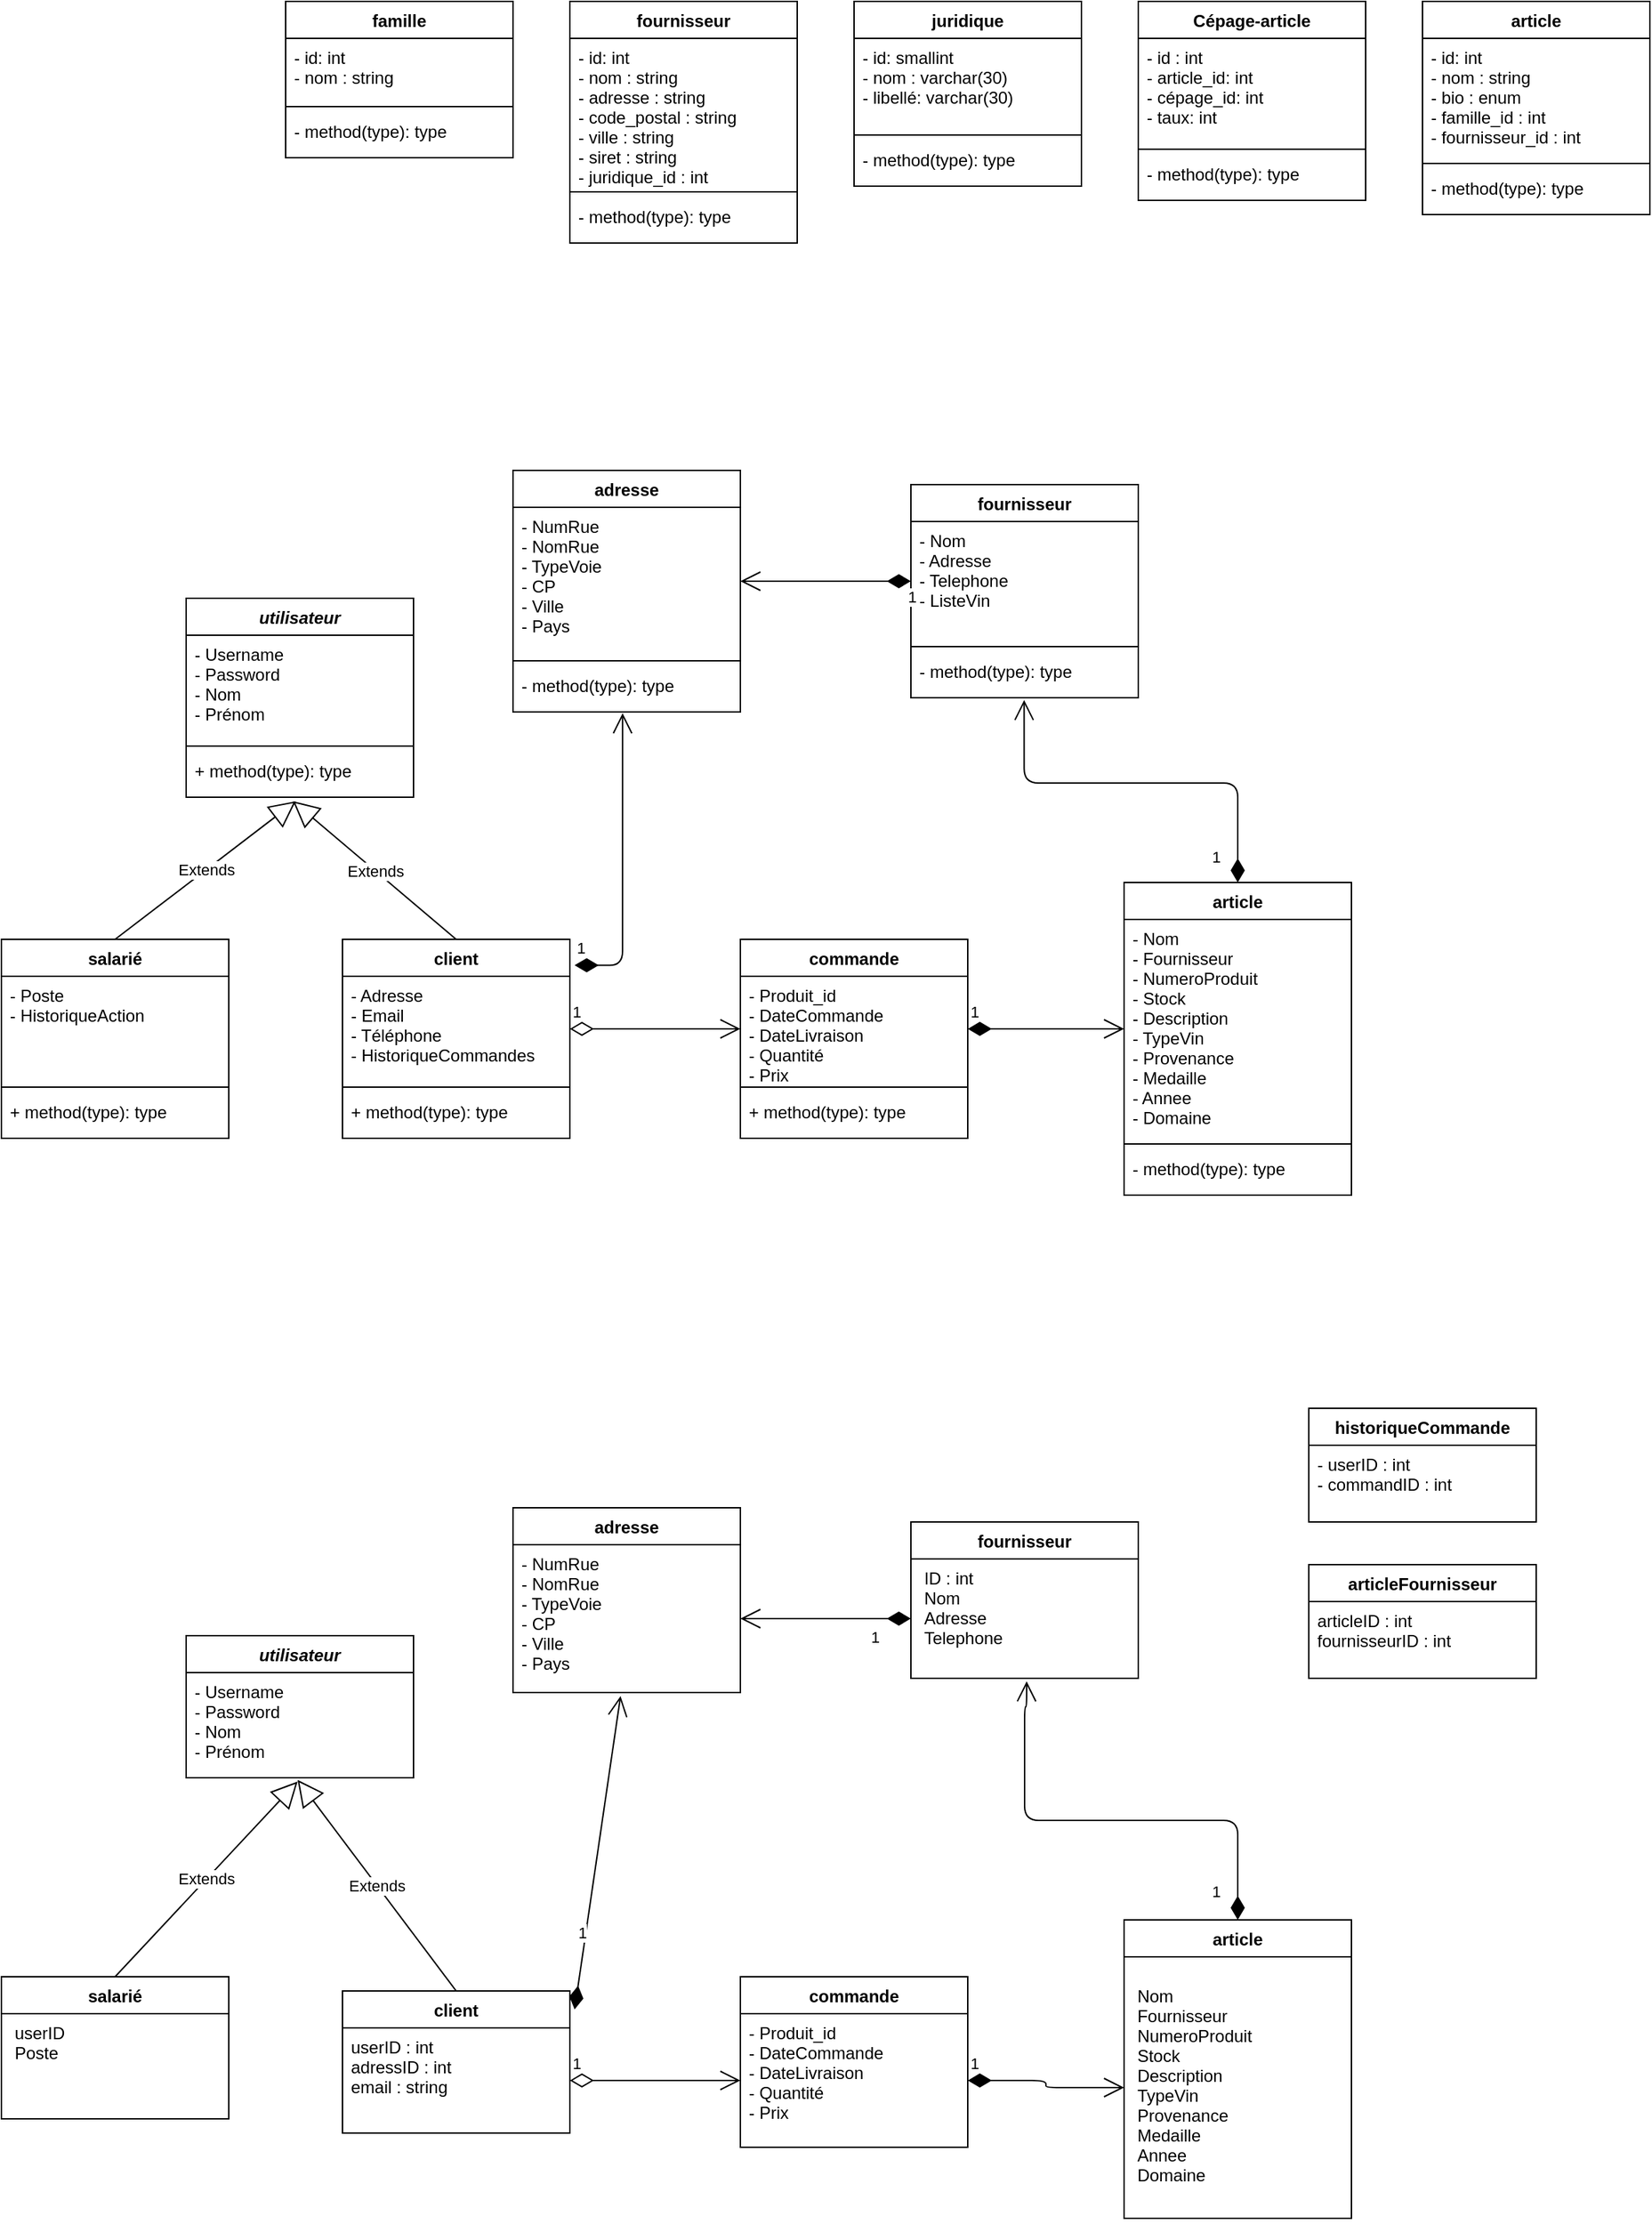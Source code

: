 <mxfile>
    <diagram id="0ltQiO_lhtTMt3m5DVCa" name="Page-1">
        <mxGraphModel dx="1420" dy="963" grid="1" gridSize="10" guides="1" tooltips="1" connect="1" arrows="1" fold="1" page="1" pageScale="1" pageWidth="850" pageHeight="1100" math="0" shadow="0">
            <root>
                <mxCell id="0"/>
                <mxCell id="1" parent="0"/>
                <mxCell id="23" value="article" style="swimlane;fontStyle=1;align=center;verticalAlign=top;childLayout=stackLayout;horizontal=1;startSize=26;horizontalStack=0;resizeParent=1;resizeParentMax=0;resizeLast=0;collapsible=1;marginBottom=0;" parent="1" vertex="1">
                    <mxGeometry x="1080" y="160" width="160" height="150" as="geometry">
                        <mxRectangle x="550" y="150" width="100" height="26" as="alternateBounds"/>
                    </mxGeometry>
                </mxCell>
                <mxCell id="24" value="- id: int&#10;- nom : string&#10;- bio : enum&#10;- famille_id : int&#10;- fournisseur_id : int" style="text;strokeColor=none;fillColor=none;align=left;verticalAlign=top;spacingLeft=4;spacingRight=4;overflow=hidden;rotatable=0;points=[[0,0.5],[1,0.5]];portConstraint=eastwest;" parent="23" vertex="1">
                    <mxGeometry y="26" width="160" height="84" as="geometry"/>
                </mxCell>
                <mxCell id="25" value="" style="line;strokeWidth=1;fillColor=none;align=left;verticalAlign=middle;spacingTop=-1;spacingLeft=3;spacingRight=3;rotatable=0;labelPosition=right;points=[];portConstraint=eastwest;" parent="23" vertex="1">
                    <mxGeometry y="110" width="160" height="8" as="geometry"/>
                </mxCell>
                <mxCell id="26" value="- method(type): type" style="text;strokeColor=none;fillColor=none;align=left;verticalAlign=top;spacingLeft=4;spacingRight=4;overflow=hidden;rotatable=0;points=[[0,0.5],[1,0.5]];portConstraint=eastwest;" parent="23" vertex="1">
                    <mxGeometry y="118" width="160" height="32" as="geometry"/>
                </mxCell>
                <mxCell id="27" value="famille" style="swimlane;fontStyle=1;align=center;verticalAlign=top;childLayout=stackLayout;horizontal=1;startSize=26;horizontalStack=0;resizeParent=1;resizeParentMax=0;resizeLast=0;collapsible=1;marginBottom=0;" parent="1" vertex="1">
                    <mxGeometry x="280" y="160" width="160" height="110" as="geometry">
                        <mxRectangle x="550" y="150" width="100" height="26" as="alternateBounds"/>
                    </mxGeometry>
                </mxCell>
                <mxCell id="28" value="- id: int&#10;- nom : string&#10;" style="text;strokeColor=none;fillColor=none;align=left;verticalAlign=top;spacingLeft=4;spacingRight=4;overflow=hidden;rotatable=0;points=[[0,0.5],[1,0.5]];portConstraint=eastwest;" parent="27" vertex="1">
                    <mxGeometry y="26" width="160" height="44" as="geometry"/>
                </mxCell>
                <mxCell id="29" value="" style="line;strokeWidth=1;fillColor=none;align=left;verticalAlign=middle;spacingTop=-1;spacingLeft=3;spacingRight=3;rotatable=0;labelPosition=right;points=[];portConstraint=eastwest;" parent="27" vertex="1">
                    <mxGeometry y="70" width="160" height="8" as="geometry"/>
                </mxCell>
                <mxCell id="30" value="- method(type): type" style="text;strokeColor=none;fillColor=none;align=left;verticalAlign=top;spacingLeft=4;spacingRight=4;overflow=hidden;rotatable=0;points=[[0,0.5],[1,0.5]];portConstraint=eastwest;" parent="27" vertex="1">
                    <mxGeometry y="78" width="160" height="32" as="geometry"/>
                </mxCell>
                <mxCell id="31" value="fournisseur" style="swimlane;fontStyle=1;align=center;verticalAlign=top;childLayout=stackLayout;horizontal=1;startSize=26;horizontalStack=0;resizeParent=1;resizeParentMax=0;resizeLast=0;collapsible=1;marginBottom=0;" parent="1" vertex="1">
                    <mxGeometry x="480" y="160" width="160" height="170" as="geometry">
                        <mxRectangle x="550" y="150" width="100" height="26" as="alternateBounds"/>
                    </mxGeometry>
                </mxCell>
                <mxCell id="32" value="- id: int&#10;- nom : string&#10;- adresse : string&#10;- code_postal : string&#10;- ville : string&#10;- siret : string&#10;- juridique_id : int" style="text;strokeColor=none;fillColor=none;align=left;verticalAlign=top;spacingLeft=4;spacingRight=4;overflow=hidden;rotatable=0;points=[[0,0.5],[1,0.5]];portConstraint=eastwest;" parent="31" vertex="1">
                    <mxGeometry y="26" width="160" height="104" as="geometry"/>
                </mxCell>
                <mxCell id="33" value="" style="line;strokeWidth=1;fillColor=none;align=left;verticalAlign=middle;spacingTop=-1;spacingLeft=3;spacingRight=3;rotatable=0;labelPosition=right;points=[];portConstraint=eastwest;" parent="31" vertex="1">
                    <mxGeometry y="130" width="160" height="8" as="geometry"/>
                </mxCell>
                <mxCell id="34" value="- method(type): type" style="text;strokeColor=none;fillColor=none;align=left;verticalAlign=top;spacingLeft=4;spacingRight=4;overflow=hidden;rotatable=0;points=[[0,0.5],[1,0.5]];portConstraint=eastwest;" parent="31" vertex="1">
                    <mxGeometry y="138" width="160" height="32" as="geometry"/>
                </mxCell>
                <mxCell id="35" value="juridique" style="swimlane;fontStyle=1;align=center;verticalAlign=top;childLayout=stackLayout;horizontal=1;startSize=26;horizontalStack=0;resizeParent=1;resizeParentMax=0;resizeLast=0;collapsible=1;marginBottom=0;" parent="1" vertex="1">
                    <mxGeometry x="680" y="160" width="160" height="130" as="geometry">
                        <mxRectangle x="550" y="150" width="100" height="26" as="alternateBounds"/>
                    </mxGeometry>
                </mxCell>
                <mxCell id="36" value="- id: smallint&#10;- nom : varchar(30)&#10;- libellé: varchar(30)" style="text;strokeColor=none;fillColor=none;align=left;verticalAlign=top;spacingLeft=4;spacingRight=4;overflow=hidden;rotatable=0;points=[[0,0.5],[1,0.5]];portConstraint=eastwest;" parent="35" vertex="1">
                    <mxGeometry y="26" width="160" height="64" as="geometry"/>
                </mxCell>
                <mxCell id="37" value="" style="line;strokeWidth=1;fillColor=none;align=left;verticalAlign=middle;spacingTop=-1;spacingLeft=3;spacingRight=3;rotatable=0;labelPosition=right;points=[];portConstraint=eastwest;" parent="35" vertex="1">
                    <mxGeometry y="90" width="160" height="8" as="geometry"/>
                </mxCell>
                <mxCell id="38" value="- method(type): type" style="text;strokeColor=none;fillColor=none;align=left;verticalAlign=top;spacingLeft=4;spacingRight=4;overflow=hidden;rotatable=0;points=[[0,0.5],[1,0.5]];portConstraint=eastwest;" parent="35" vertex="1">
                    <mxGeometry y="98" width="160" height="32" as="geometry"/>
                </mxCell>
                <mxCell id="79" value="Cépage-article" style="swimlane;fontStyle=1;align=center;verticalAlign=top;childLayout=stackLayout;horizontal=1;startSize=26;horizontalStack=0;resizeParent=1;resizeParentMax=0;resizeLast=0;collapsible=1;marginBottom=0;" parent="1" vertex="1">
                    <mxGeometry x="880" y="160" width="160" height="140" as="geometry">
                        <mxRectangle x="550" y="150" width="100" height="26" as="alternateBounds"/>
                    </mxGeometry>
                </mxCell>
                <mxCell id="80" value="- id : int&#10;- article_id: int&#10;- cépage_id: int&#10;- taux: int&#10;" style="text;strokeColor=none;fillColor=none;align=left;verticalAlign=top;spacingLeft=4;spacingRight=4;overflow=hidden;rotatable=0;points=[[0,0.5],[1,0.5]];portConstraint=eastwest;" parent="79" vertex="1">
                    <mxGeometry y="26" width="160" height="74" as="geometry"/>
                </mxCell>
                <mxCell id="81" value="" style="line;strokeWidth=1;fillColor=none;align=left;verticalAlign=middle;spacingTop=-1;spacingLeft=3;spacingRight=3;rotatable=0;labelPosition=right;points=[];portConstraint=eastwest;" parent="79" vertex="1">
                    <mxGeometry y="100" width="160" height="8" as="geometry"/>
                </mxCell>
                <mxCell id="82" value="- method(type): type" style="text;strokeColor=none;fillColor=none;align=left;verticalAlign=top;spacingLeft=4;spacingRight=4;overflow=hidden;rotatable=0;points=[[0,0.5],[1,0.5]];portConstraint=eastwest;" parent="79" vertex="1">
                    <mxGeometry y="108" width="160" height="32" as="geometry"/>
                </mxCell>
                <mxCell id="83" value="utilisateur" style="swimlane;fontStyle=3;align=center;verticalAlign=top;childLayout=stackLayout;horizontal=1;startSize=26;horizontalStack=0;resizeParent=1;resizeParentMax=0;resizeLast=0;collapsible=1;marginBottom=0;" parent="1" vertex="1">
                    <mxGeometry x="210" y="580" width="160" height="140" as="geometry">
                        <mxRectangle x="550" y="150" width="100" height="26" as="alternateBounds"/>
                    </mxGeometry>
                </mxCell>
                <mxCell id="84" value="- Username&#10;- Password&#10;- Nom&#10;- Prénom" style="text;strokeColor=none;fillColor=none;align=left;verticalAlign=top;spacingLeft=4;spacingRight=4;overflow=hidden;rotatable=0;points=[[0,0.5],[1,0.5]];portConstraint=eastwest;" parent="83" vertex="1">
                    <mxGeometry y="26" width="160" height="74" as="geometry"/>
                </mxCell>
                <mxCell id="85" value="" style="line;strokeWidth=1;fillColor=none;align=left;verticalAlign=middle;spacingTop=-1;spacingLeft=3;spacingRight=3;rotatable=0;labelPosition=right;points=[];portConstraint=eastwest;" parent="83" vertex="1">
                    <mxGeometry y="100" width="160" height="8" as="geometry"/>
                </mxCell>
                <mxCell id="86" value="+ method(type): type" style="text;strokeColor=none;fillColor=none;align=left;verticalAlign=top;spacingLeft=4;spacingRight=4;overflow=hidden;rotatable=0;points=[[0,0.5],[1,0.5]];portConstraint=eastwest;" parent="83" vertex="1">
                    <mxGeometry y="108" width="160" height="32" as="geometry"/>
                </mxCell>
                <mxCell id="87" value="salarié" style="swimlane;fontStyle=1;align=center;verticalAlign=top;childLayout=stackLayout;horizontal=1;startSize=26;horizontalStack=0;resizeParent=1;resizeParentMax=0;resizeLast=0;collapsible=1;marginBottom=0;" parent="1" vertex="1">
                    <mxGeometry x="80" y="820" width="160" height="140" as="geometry">
                        <mxRectangle x="550" y="150" width="100" height="26" as="alternateBounds"/>
                    </mxGeometry>
                </mxCell>
                <mxCell id="88" value="- Poste&#10;- HistoriqueAction" style="text;strokeColor=none;fillColor=none;align=left;verticalAlign=top;spacingLeft=4;spacingRight=4;overflow=hidden;rotatable=0;points=[[0,0.5],[1,0.5]];portConstraint=eastwest;" parent="87" vertex="1">
                    <mxGeometry y="26" width="160" height="74" as="geometry"/>
                </mxCell>
                <mxCell id="89" value="" style="line;strokeWidth=1;fillColor=none;align=left;verticalAlign=middle;spacingTop=-1;spacingLeft=3;spacingRight=3;rotatable=0;labelPosition=right;points=[];portConstraint=eastwest;" parent="87" vertex="1">
                    <mxGeometry y="100" width="160" height="8" as="geometry"/>
                </mxCell>
                <mxCell id="90" value="+ method(type): type" style="text;strokeColor=none;fillColor=none;align=left;verticalAlign=top;spacingLeft=4;spacingRight=4;overflow=hidden;rotatable=0;points=[[0,0.5],[1,0.5]];portConstraint=eastwest;" parent="87" vertex="1">
                    <mxGeometry y="108" width="160" height="32" as="geometry"/>
                </mxCell>
                <mxCell id="91" value="client" style="swimlane;fontStyle=1;align=center;verticalAlign=top;childLayout=stackLayout;horizontal=1;startSize=26;horizontalStack=0;resizeParent=1;resizeParentMax=0;resizeLast=0;collapsible=1;marginBottom=0;" parent="1" vertex="1">
                    <mxGeometry x="320" y="820" width="160" height="140" as="geometry">
                        <mxRectangle x="550" y="150" width="100" height="26" as="alternateBounds"/>
                    </mxGeometry>
                </mxCell>
                <mxCell id="92" value="- Adresse&#10;- Email&#10;- Téléphone&#10;- HistoriqueCommandes" style="text;strokeColor=none;fillColor=none;align=left;verticalAlign=top;spacingLeft=4;spacingRight=4;overflow=hidden;rotatable=0;points=[[0,0.5],[1,0.5]];portConstraint=eastwest;" parent="91" vertex="1">
                    <mxGeometry y="26" width="160" height="74" as="geometry"/>
                </mxCell>
                <mxCell id="93" value="" style="line;strokeWidth=1;fillColor=none;align=left;verticalAlign=middle;spacingTop=-1;spacingLeft=3;spacingRight=3;rotatable=0;labelPosition=right;points=[];portConstraint=eastwest;" parent="91" vertex="1">
                    <mxGeometry y="100" width="160" height="8" as="geometry"/>
                </mxCell>
                <mxCell id="94" value="+ method(type): type" style="text;strokeColor=none;fillColor=none;align=left;verticalAlign=top;spacingLeft=4;spacingRight=4;overflow=hidden;rotatable=0;points=[[0,0.5],[1,0.5]];portConstraint=eastwest;" parent="91" vertex="1">
                    <mxGeometry y="108" width="160" height="32" as="geometry"/>
                </mxCell>
                <mxCell id="95" value="commande" style="swimlane;fontStyle=1;align=center;verticalAlign=top;childLayout=stackLayout;horizontal=1;startSize=26;horizontalStack=0;resizeParent=1;resizeParentMax=0;resizeLast=0;collapsible=1;marginBottom=0;" parent="1" vertex="1">
                    <mxGeometry x="600" y="820" width="160" height="140" as="geometry">
                        <mxRectangle x="550" y="150" width="100" height="26" as="alternateBounds"/>
                    </mxGeometry>
                </mxCell>
                <mxCell id="96" value="- Produit_id&#10;- DateCommande&#10;- DateLivraison&#10;- Quantité&#10;- Prix" style="text;strokeColor=none;fillColor=none;align=left;verticalAlign=top;spacingLeft=4;spacingRight=4;overflow=hidden;rotatable=0;points=[[0,0.5],[1,0.5]];portConstraint=eastwest;" parent="95" vertex="1">
                    <mxGeometry y="26" width="160" height="74" as="geometry"/>
                </mxCell>
                <mxCell id="97" value="" style="line;strokeWidth=1;fillColor=none;align=left;verticalAlign=middle;spacingTop=-1;spacingLeft=3;spacingRight=3;rotatable=0;labelPosition=right;points=[];portConstraint=eastwest;" parent="95" vertex="1">
                    <mxGeometry y="100" width="160" height="8" as="geometry"/>
                </mxCell>
                <mxCell id="98" value="+ method(type): type" style="text;strokeColor=none;fillColor=none;align=left;verticalAlign=top;spacingLeft=4;spacingRight=4;overflow=hidden;rotatable=0;points=[[0,0.5],[1,0.5]];portConstraint=eastwest;" parent="95" vertex="1">
                    <mxGeometry y="108" width="160" height="32" as="geometry"/>
                </mxCell>
                <mxCell id="99" value="article" style="swimlane;fontStyle=1;align=center;verticalAlign=top;childLayout=stackLayout;horizontal=1;startSize=26;horizontalStack=0;resizeParent=1;resizeParentMax=0;resizeLast=0;collapsible=1;marginBottom=0;" parent="1" vertex="1">
                    <mxGeometry x="870" y="780" width="160" height="220" as="geometry">
                        <mxRectangle x="550" y="150" width="100" height="26" as="alternateBounds"/>
                    </mxGeometry>
                </mxCell>
                <mxCell id="100" value="- Nom&#10;- Fournisseur&#10;- NumeroProduit&#10;- Stock&#10;- Description&#10;- TypeVin&#10;- Provenance&#10;- Medaille&#10;- Annee&#10;- Domaine" style="text;strokeColor=none;fillColor=none;align=left;verticalAlign=top;spacingLeft=4;spacingRight=4;overflow=hidden;rotatable=0;points=[[0,0.5],[1,0.5]];portConstraint=eastwest;" parent="99" vertex="1">
                    <mxGeometry y="26" width="160" height="154" as="geometry"/>
                </mxCell>
                <mxCell id="101" value="" style="line;strokeWidth=1;fillColor=none;align=left;verticalAlign=middle;spacingTop=-1;spacingLeft=3;spacingRight=3;rotatable=0;labelPosition=right;points=[];portConstraint=eastwest;" parent="99" vertex="1">
                    <mxGeometry y="180" width="160" height="8" as="geometry"/>
                </mxCell>
                <mxCell id="102" value="- method(type): type" style="text;strokeColor=none;fillColor=none;align=left;verticalAlign=top;spacingLeft=4;spacingRight=4;overflow=hidden;rotatable=0;points=[[0,0.5],[1,0.5]];portConstraint=eastwest;" parent="99" vertex="1">
                    <mxGeometry y="188" width="160" height="32" as="geometry"/>
                </mxCell>
                <mxCell id="103" value="adresse" style="swimlane;fontStyle=1;align=center;verticalAlign=top;childLayout=stackLayout;horizontal=1;startSize=26;horizontalStack=0;resizeParent=1;resizeParentMax=0;resizeLast=0;collapsible=1;marginBottom=0;" parent="1" vertex="1">
                    <mxGeometry x="440" y="490" width="160" height="170" as="geometry">
                        <mxRectangle x="550" y="150" width="100" height="26" as="alternateBounds"/>
                    </mxGeometry>
                </mxCell>
                <mxCell id="104" value="- NumRue&#10;- NomRue&#10;- TypeVoie&#10;- CP&#10;- Ville&#10;- Pays" style="text;strokeColor=none;fillColor=none;align=left;verticalAlign=top;spacingLeft=4;spacingRight=4;overflow=hidden;rotatable=0;points=[[0,0.5],[1,0.5]];portConstraint=eastwest;" parent="103" vertex="1">
                    <mxGeometry y="26" width="160" height="104" as="geometry"/>
                </mxCell>
                <mxCell id="105" value="" style="line;strokeWidth=1;fillColor=none;align=left;verticalAlign=middle;spacingTop=-1;spacingLeft=3;spacingRight=3;rotatable=0;labelPosition=right;points=[];portConstraint=eastwest;" parent="103" vertex="1">
                    <mxGeometry y="130" width="160" height="8" as="geometry"/>
                </mxCell>
                <mxCell id="106" value="- method(type): type" style="text;strokeColor=none;fillColor=none;align=left;verticalAlign=top;spacingLeft=4;spacingRight=4;overflow=hidden;rotatable=0;points=[[0,0.5],[1,0.5]];portConstraint=eastwest;" parent="103" vertex="1">
                    <mxGeometry y="138" width="160" height="32" as="geometry"/>
                </mxCell>
                <mxCell id="107" value="fournisseur" style="swimlane;fontStyle=1;align=center;verticalAlign=top;childLayout=stackLayout;horizontal=1;startSize=26;horizontalStack=0;resizeParent=1;resizeParentMax=0;resizeLast=0;collapsible=1;marginBottom=0;" parent="1" vertex="1">
                    <mxGeometry x="720" y="500" width="160" height="150" as="geometry">
                        <mxRectangle x="550" y="150" width="100" height="26" as="alternateBounds"/>
                    </mxGeometry>
                </mxCell>
                <mxCell id="108" value="- Nom&#10;- Adresse&#10;- Telephone&#10;- ListeVin" style="text;strokeColor=none;fillColor=none;align=left;verticalAlign=top;spacingLeft=4;spacingRight=4;overflow=hidden;rotatable=0;points=[[0,0.5],[1,0.5]];portConstraint=eastwest;" parent="107" vertex="1">
                    <mxGeometry y="26" width="160" height="84" as="geometry"/>
                </mxCell>
                <mxCell id="109" value="" style="line;strokeWidth=1;fillColor=none;align=left;verticalAlign=middle;spacingTop=-1;spacingLeft=3;spacingRight=3;rotatable=0;labelPosition=right;points=[];portConstraint=eastwest;" parent="107" vertex="1">
                    <mxGeometry y="110" width="160" height="8" as="geometry"/>
                </mxCell>
                <mxCell id="110" value="- method(type): type" style="text;strokeColor=none;fillColor=none;align=left;verticalAlign=top;spacingLeft=4;spacingRight=4;overflow=hidden;rotatable=0;points=[[0,0.5],[1,0.5]];portConstraint=eastwest;" parent="107" vertex="1">
                    <mxGeometry y="118" width="160" height="32" as="geometry"/>
                </mxCell>
                <mxCell id="131" value="Extends" style="endArrow=block;endSize=16;endFill=0;html=1;exitX=0.5;exitY=0;exitDx=0;exitDy=0;entryX=0.482;entryY=1.088;entryDx=0;entryDy=0;entryPerimeter=0;" parent="1" source="87" target="86" edge="1">
                    <mxGeometry width="160" relative="1" as="geometry">
                        <mxPoint x="430" y="680" as="sourcePoint"/>
                        <mxPoint x="590" y="680" as="targetPoint"/>
                    </mxGeometry>
                </mxCell>
                <mxCell id="132" value="Extends" style="endArrow=block;endSize=16;endFill=0;html=1;exitX=0.5;exitY=0;exitDx=0;exitDy=0;entryX=0.47;entryY=1.088;entryDx=0;entryDy=0;entryPerimeter=0;" parent="1" source="91" target="86" edge="1">
                    <mxGeometry width="160" relative="1" as="geometry">
                        <mxPoint x="170" y="830" as="sourcePoint"/>
                        <mxPoint x="287.12" y="752.816" as="targetPoint"/>
                    </mxGeometry>
                </mxCell>
                <mxCell id="126" value="1" style="endArrow=open;html=1;endSize=12;startArrow=diamondThin;startSize=14;startFill=1;edgeStyle=orthogonalEdgeStyle;align=left;verticalAlign=bottom;entryX=0.482;entryY=1.027;entryDx=0;entryDy=0;entryPerimeter=0;exitX=1.021;exitY=0.13;exitDx=0;exitDy=0;exitPerimeter=0;" parent="1" source="91" target="106" edge="1">
                    <mxGeometry x="-1" y="3" relative="1" as="geometry">
                        <mxPoint x="520" y="920" as="sourcePoint"/>
                        <mxPoint x="530" y="720" as="targetPoint"/>
                        <Array as="points">
                            <mxPoint x="517" y="838"/>
                        </Array>
                    </mxGeometry>
                </mxCell>
                <mxCell id="133" value="1" style="endArrow=open;html=1;endSize=12;startArrow=diamondThin;startSize=14;startFill=0;edgeStyle=orthogonalEdgeStyle;align=left;verticalAlign=bottom;entryX=0;entryY=0.5;entryDx=0;entryDy=0;exitX=1;exitY=0.5;exitDx=0;exitDy=0;" parent="1" source="92" target="96" edge="1">
                    <mxGeometry x="-1" y="3" relative="1" as="geometry">
                        <mxPoint x="60" y="504.58" as="sourcePoint"/>
                        <mxPoint x="220" y="504.58" as="targetPoint"/>
                        <Array as="points"/>
                    </mxGeometry>
                </mxCell>
                <mxCell id="134" value="1" style="endArrow=open;html=1;endSize=12;startArrow=diamondThin;startSize=14;startFill=1;edgeStyle=orthogonalEdgeStyle;align=left;verticalAlign=bottom;exitX=1;exitY=0.5;exitDx=0;exitDy=0;" parent="1" source="96" target="100" edge="1">
                    <mxGeometry x="-1" y="3" relative="1" as="geometry">
                        <mxPoint x="490" y="893" as="sourcePoint"/>
                        <mxPoint x="527.12" y="670.864" as="targetPoint"/>
                    </mxGeometry>
                </mxCell>
                <mxCell id="135" value="1" style="endArrow=open;html=1;endSize=12;startArrow=diamondThin;startSize=14;startFill=1;edgeStyle=orthogonalEdgeStyle;align=left;verticalAlign=bottom;entryX=0.498;entryY=1.049;entryDx=0;entryDy=0;entryPerimeter=0;exitX=0.5;exitY=0;exitDx=0;exitDy=0;" parent="1" source="99" target="110" edge="1">
                    <mxGeometry x="-0.931" y="20" relative="1" as="geometry">
                        <mxPoint x="1000" y="780" as="sourcePoint"/>
                        <mxPoint x="880" y="893" as="targetPoint"/>
                        <Array as="points">
                            <mxPoint x="950" y="710"/>
                            <mxPoint x="800" y="710"/>
                        </Array>
                        <mxPoint as="offset"/>
                    </mxGeometry>
                </mxCell>
                <mxCell id="136" value="1" style="endArrow=open;html=1;endSize=12;startArrow=diamondThin;startSize=14;startFill=1;align=left;verticalAlign=bottom;entryX=1;entryY=0.5;entryDx=0;entryDy=0;exitX=0;exitY=0.5;exitDx=0;exitDy=0;" parent="1" source="108" target="104" edge="1">
                    <mxGeometry x="-0.931" y="20" relative="1" as="geometry">
                        <mxPoint x="960" y="790" as="sourcePoint"/>
                        <mxPoint x="809.68" y="651.568" as="targetPoint"/>
                        <mxPoint as="offset"/>
                    </mxGeometry>
                </mxCell>
                <mxCell id="137" value="utilisateur" style="swimlane;fontStyle=3;align=center;verticalAlign=top;childLayout=stackLayout;horizontal=1;startSize=26;horizontalStack=0;resizeParent=1;resizeParentMax=0;resizeLast=0;collapsible=1;marginBottom=0;" vertex="1" parent="1">
                    <mxGeometry x="210" y="1310" width="160" height="100" as="geometry">
                        <mxRectangle x="550" y="150" width="100" height="26" as="alternateBounds"/>
                    </mxGeometry>
                </mxCell>
                <mxCell id="138" value="- Username&#10;- Password&#10;- Nom&#10;- Prénom" style="text;strokeColor=none;fillColor=none;align=left;verticalAlign=top;spacingLeft=4;spacingRight=4;overflow=hidden;rotatable=0;points=[[0,0.5],[1,0.5]];portConstraint=eastwest;" vertex="1" parent="137">
                    <mxGeometry y="26" width="160" height="74" as="geometry"/>
                </mxCell>
                <mxCell id="141" value="salarié" style="swimlane;fontStyle=1;align=center;verticalAlign=top;childLayout=stackLayout;horizontal=1;startSize=26;horizontalStack=0;resizeParent=1;resizeParentMax=0;resizeLast=0;collapsible=1;marginBottom=0;" vertex="1" parent="1">
                    <mxGeometry x="80" y="1550" width="160" height="100" as="geometry">
                        <mxRectangle x="550" y="150" width="100" height="26" as="alternateBounds"/>
                    </mxGeometry>
                </mxCell>
                <mxCell id="142" value=" userID&#10; Poste&#10;" style="text;strokeColor=none;fillColor=none;align=left;verticalAlign=top;spacingLeft=4;spacingRight=4;overflow=hidden;rotatable=0;points=[[0,0.5],[1,0.5]];portConstraint=eastwest;" vertex="1" parent="141">
                    <mxGeometry y="26" width="160" height="74" as="geometry"/>
                </mxCell>
                <mxCell id="145" value="client" style="swimlane;fontStyle=1;align=center;verticalAlign=top;childLayout=stackLayout;horizontal=1;startSize=26;horizontalStack=0;resizeParent=1;resizeParentMax=0;resizeLast=0;collapsible=1;marginBottom=0;" vertex="1" parent="1">
                    <mxGeometry x="320" y="1560" width="160" height="100" as="geometry">
                        <mxRectangle x="550" y="150" width="100" height="26" as="alternateBounds"/>
                    </mxGeometry>
                </mxCell>
                <mxCell id="146" value="userID : int&#10;adressID : int&#10;email : string" style="text;strokeColor=none;fillColor=none;align=left;verticalAlign=top;spacingLeft=4;spacingRight=4;overflow=hidden;rotatable=0;points=[[0,0.5],[1,0.5]];portConstraint=eastwest;" vertex="1" parent="145">
                    <mxGeometry y="26" width="160" height="74" as="geometry"/>
                </mxCell>
                <mxCell id="149" value="commande" style="swimlane;fontStyle=1;align=center;verticalAlign=top;childLayout=stackLayout;horizontal=1;startSize=26;horizontalStack=0;resizeParent=1;resizeParentMax=0;resizeLast=0;collapsible=1;marginBottom=0;" vertex="1" parent="1">
                    <mxGeometry x="600" y="1550" width="160" height="120" as="geometry">
                        <mxRectangle x="550" y="150" width="100" height="26" as="alternateBounds"/>
                    </mxGeometry>
                </mxCell>
                <mxCell id="150" value="- Produit_id&#10;- DateCommande&#10;- DateLivraison&#10;- Quantité&#10;- Prix" style="text;strokeColor=none;fillColor=none;align=left;verticalAlign=top;spacingLeft=4;spacingRight=4;overflow=hidden;rotatable=0;points=[[0,0.5],[1,0.5]];portConstraint=eastwest;" vertex="1" parent="149">
                    <mxGeometry y="26" width="160" height="94" as="geometry"/>
                </mxCell>
                <mxCell id="153" value="article" style="swimlane;fontStyle=1;align=center;verticalAlign=top;childLayout=stackLayout;horizontal=1;startSize=26;horizontalStack=0;resizeParent=1;resizeParentMax=0;resizeLast=0;collapsible=1;marginBottom=0;" vertex="1" parent="1">
                    <mxGeometry x="870" y="1510" width="160" height="210" as="geometry">
                        <mxRectangle x="550" y="150" width="100" height="26" as="alternateBounds"/>
                    </mxGeometry>
                </mxCell>
                <mxCell id="154" value=" &#10; Nom&#10; Fournisseur&#10; NumeroProduit&#10; Stock&#10; Description&#10; TypeVin&#10; Provenance&#10; Medaille&#10; Annee&#10; Domaine" style="text;strokeColor=none;fillColor=none;align=left;verticalAlign=top;spacingLeft=4;spacingRight=4;overflow=hidden;rotatable=0;points=[[0,0.5],[1,0.5]];portConstraint=eastwest;" vertex="1" parent="153">
                    <mxGeometry y="26" width="160" height="184" as="geometry"/>
                </mxCell>
                <mxCell id="157" value="adresse" style="swimlane;fontStyle=1;align=center;verticalAlign=top;childLayout=stackLayout;horizontal=1;startSize=26;horizontalStack=0;resizeParent=1;resizeParentMax=0;resizeLast=0;collapsible=1;marginBottom=0;" vertex="1" parent="1">
                    <mxGeometry x="440" y="1220" width="160" height="130" as="geometry">
                        <mxRectangle x="550" y="150" width="100" height="26" as="alternateBounds"/>
                    </mxGeometry>
                </mxCell>
                <mxCell id="158" value="- NumRue&#10;- NomRue&#10;- TypeVoie&#10;- CP&#10;- Ville&#10;- Pays" style="text;strokeColor=none;fillColor=none;align=left;verticalAlign=top;spacingLeft=4;spacingRight=4;overflow=hidden;rotatable=0;points=[[0,0.5],[1,0.5]];portConstraint=eastwest;" vertex="1" parent="157">
                    <mxGeometry y="26" width="160" height="104" as="geometry"/>
                </mxCell>
                <mxCell id="161" value="fournisseur" style="swimlane;fontStyle=1;align=center;verticalAlign=top;childLayout=stackLayout;horizontal=1;startSize=26;horizontalStack=0;resizeParent=1;resizeParentMax=0;resizeLast=0;collapsible=1;marginBottom=0;" vertex="1" parent="1">
                    <mxGeometry x="720" y="1230" width="160" height="110" as="geometry">
                        <mxRectangle x="550" y="150" width="100" height="26" as="alternateBounds"/>
                    </mxGeometry>
                </mxCell>
                <mxCell id="162" value=" ID : int&#10; Nom&#10; Adresse&#10; Telephone" style="text;strokeColor=none;fillColor=none;align=left;verticalAlign=top;spacingLeft=4;spacingRight=4;overflow=hidden;rotatable=0;points=[[0,0.5],[1,0.5]];portConstraint=eastwest;" vertex="1" parent="161">
                    <mxGeometry y="26" width="160" height="84" as="geometry"/>
                </mxCell>
                <mxCell id="165" value="Extends" style="endArrow=block;endSize=16;endFill=0;html=1;exitX=0.5;exitY=0;exitDx=0;exitDy=0;entryX=0.49;entryY=1.036;entryDx=0;entryDy=0;entryPerimeter=0;" edge="1" parent="1" source="141" target="138">
                    <mxGeometry width="160" relative="1" as="geometry">
                        <mxPoint x="430" y="1410" as="sourcePoint"/>
                        <mxPoint x="287.12" y="1452.816" as="targetPoint"/>
                    </mxGeometry>
                </mxCell>
                <mxCell id="166" value="Extends" style="endArrow=block;endSize=16;endFill=0;html=1;exitX=0.5;exitY=0;exitDx=0;exitDy=0;entryX=0.49;entryY=1.02;entryDx=0;entryDy=0;entryPerimeter=0;" edge="1" parent="1" source="145" target="138">
                    <mxGeometry width="160" relative="1" as="geometry">
                        <mxPoint x="170" y="1560" as="sourcePoint"/>
                        <mxPoint x="285.2" y="1452.816" as="targetPoint"/>
                    </mxGeometry>
                </mxCell>
                <mxCell id="167" value="1" style="endArrow=open;html=1;endSize=12;startArrow=diamondThin;startSize=14;startFill=1;align=left;verticalAlign=bottom;entryX=0.473;entryY=1.024;entryDx=0;entryDy=0;entryPerimeter=0;exitX=1.021;exitY=0.13;exitDx=0;exitDy=0;exitPerimeter=0;" edge="1" parent="1" source="145" target="158">
                    <mxGeometry x="-0.601" y="7" relative="1" as="geometry">
                        <mxPoint x="520" y="1650" as="sourcePoint"/>
                        <mxPoint x="517.12" y="1390.864" as="targetPoint"/>
                        <mxPoint x="1" as="offset"/>
                    </mxGeometry>
                </mxCell>
                <mxCell id="168" value="1" style="endArrow=open;html=1;endSize=12;startArrow=diamondThin;startSize=14;startFill=0;edgeStyle=orthogonalEdgeStyle;align=left;verticalAlign=bottom;entryX=0;entryY=0.5;entryDx=0;entryDy=0;exitX=1;exitY=0.5;exitDx=0;exitDy=0;" edge="1" parent="1" source="146" target="150">
                    <mxGeometry x="-1" y="3" relative="1" as="geometry">
                        <mxPoint x="60" y="1234.58" as="sourcePoint"/>
                        <mxPoint x="220" y="1234.58" as="targetPoint"/>
                        <Array as="points"/>
                    </mxGeometry>
                </mxCell>
                <mxCell id="169" value="1" style="endArrow=open;html=1;endSize=12;startArrow=diamondThin;startSize=14;startFill=1;edgeStyle=orthogonalEdgeStyle;align=left;verticalAlign=bottom;exitX=1;exitY=0.5;exitDx=0;exitDy=0;" edge="1" parent="1" source="150" target="154">
                    <mxGeometry x="-1" y="3" relative="1" as="geometry">
                        <mxPoint x="490" y="1623" as="sourcePoint"/>
                        <mxPoint x="527.12" y="1400.864" as="targetPoint"/>
                    </mxGeometry>
                </mxCell>
                <mxCell id="170" value="1" style="endArrow=open;html=1;endSize=12;startArrow=diamondThin;startSize=14;startFill=1;edgeStyle=orthogonalEdgeStyle;align=left;verticalAlign=bottom;entryX=0.509;entryY=1.025;entryDx=0;entryDy=0;entryPerimeter=0;exitX=0.5;exitY=0;exitDx=0;exitDy=0;" edge="1" parent="1" source="153" target="162">
                    <mxGeometry x="-0.931" y="20" relative="1" as="geometry">
                        <mxPoint x="1000" y="1510" as="sourcePoint"/>
                        <mxPoint x="799.68" y="1381.568" as="targetPoint"/>
                        <Array as="points">
                            <mxPoint x="950" y="1440"/>
                            <mxPoint x="800" y="1440"/>
                            <mxPoint x="800" y="1360"/>
                            <mxPoint x="801" y="1360"/>
                        </Array>
                        <mxPoint as="offset"/>
                    </mxGeometry>
                </mxCell>
                <mxCell id="171" value="1" style="endArrow=open;html=1;endSize=12;startArrow=diamondThin;startSize=14;startFill=1;align=left;verticalAlign=bottom;entryX=1;entryY=0.5;entryDx=0;entryDy=0;exitX=0;exitY=0.5;exitDx=0;exitDy=0;" edge="1" parent="1" source="162" target="158">
                    <mxGeometry x="-0.5" y="22" relative="1" as="geometry">
                        <mxPoint x="960" y="1520" as="sourcePoint"/>
                        <mxPoint x="809.68" y="1381.568" as="targetPoint"/>
                        <mxPoint as="offset"/>
                    </mxGeometry>
                </mxCell>
                <mxCell id="173" value="historiqueCommande" style="swimlane;fontStyle=1;align=center;verticalAlign=top;childLayout=stackLayout;horizontal=1;startSize=26;horizontalStack=0;resizeParent=1;resizeParentMax=0;resizeLast=0;collapsible=1;marginBottom=0;" vertex="1" parent="1">
                    <mxGeometry x="1000" y="1150" width="160" height="80" as="geometry">
                        <mxRectangle x="550" y="150" width="100" height="26" as="alternateBounds"/>
                    </mxGeometry>
                </mxCell>
                <mxCell id="174" value="- userID : int&#10;- commandID : int" style="text;strokeColor=none;fillColor=none;align=left;verticalAlign=top;spacingLeft=4;spacingRight=4;overflow=hidden;rotatable=0;points=[[0,0.5],[1,0.5]];portConstraint=eastwest;" vertex="1" parent="173">
                    <mxGeometry y="26" width="160" height="54" as="geometry"/>
                </mxCell>
                <mxCell id="175" value="articleFournisseur" style="swimlane;fontStyle=1;align=center;verticalAlign=top;childLayout=stackLayout;horizontal=1;startSize=26;horizontalStack=0;resizeParent=1;resizeParentMax=0;resizeLast=0;collapsible=1;marginBottom=0;" vertex="1" parent="1">
                    <mxGeometry x="1000" y="1260" width="160" height="80" as="geometry">
                        <mxRectangle x="550" y="150" width="100" height="26" as="alternateBounds"/>
                    </mxGeometry>
                </mxCell>
                <mxCell id="176" value="articleID : int&#10;fournisseurID : int" style="text;strokeColor=none;fillColor=none;align=left;verticalAlign=top;spacingLeft=4;spacingRight=4;overflow=hidden;rotatable=0;points=[[0,0.5],[1,0.5]];portConstraint=eastwest;" vertex="1" parent="175">
                    <mxGeometry y="26" width="160" height="54" as="geometry"/>
                </mxCell>
            </root>
        </mxGraphModel>
    </diagram>
</mxfile>